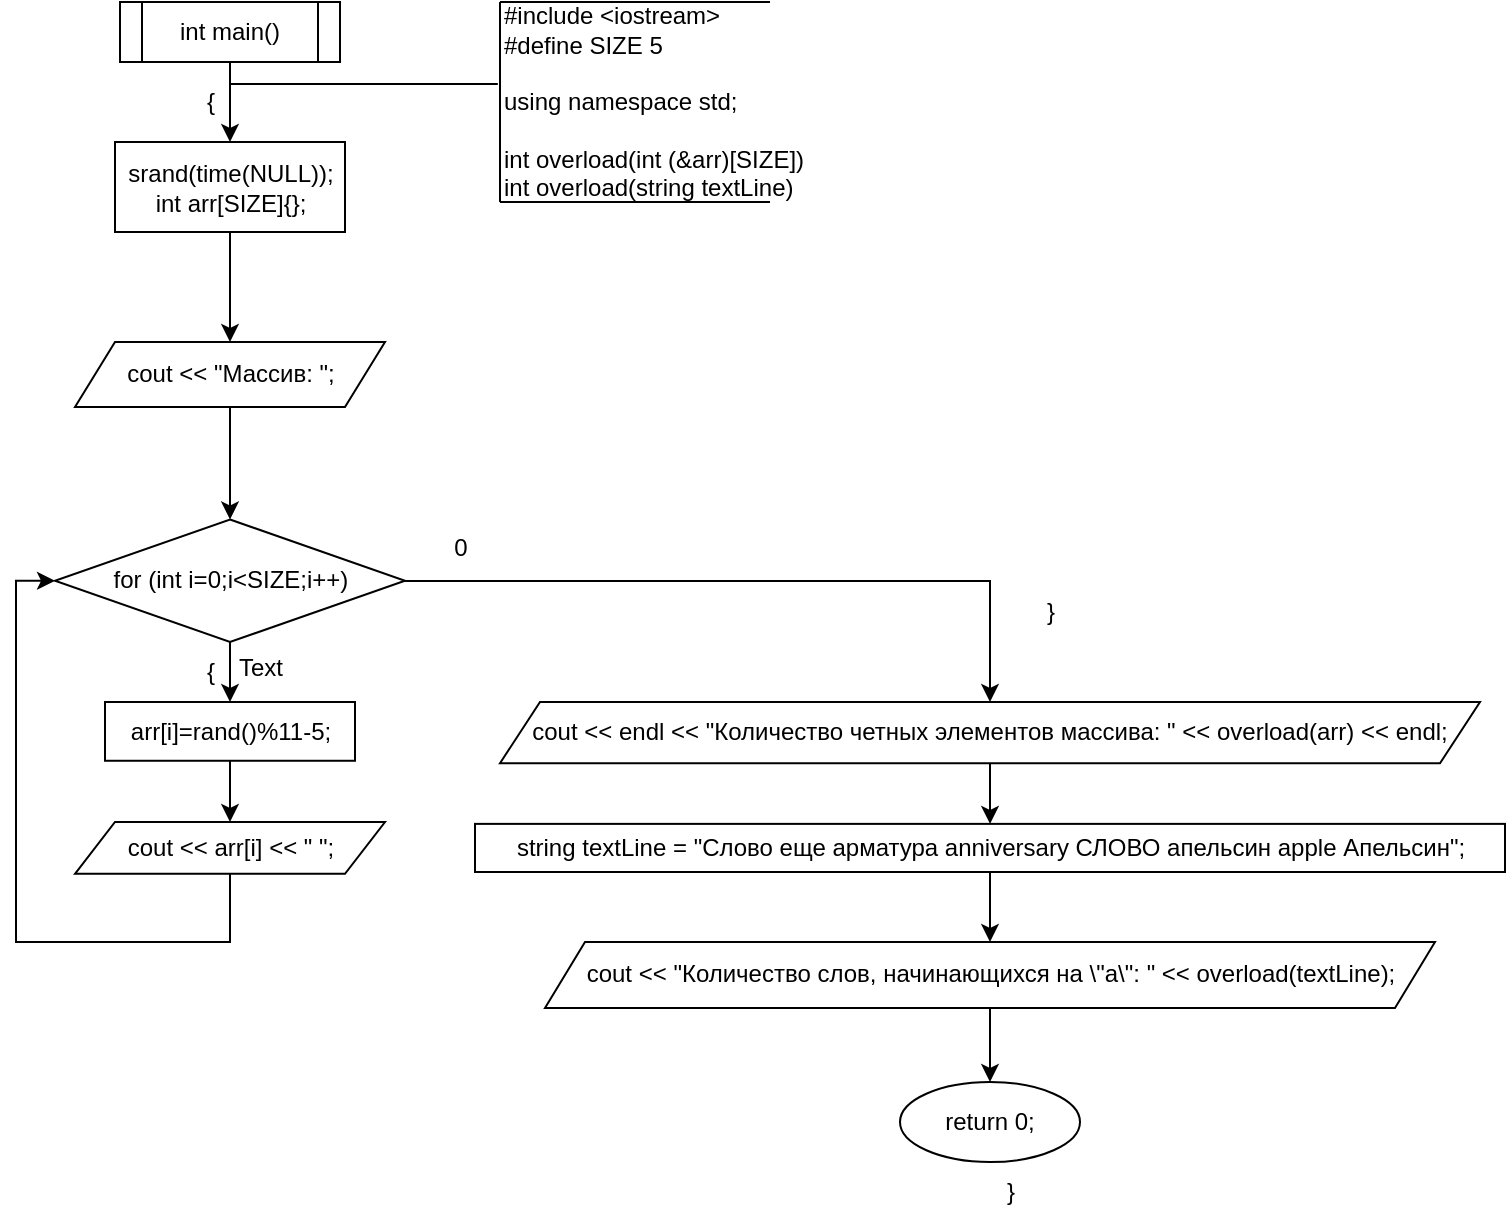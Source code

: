<mxfile version="26.1.0" pages="3">
  <diagram name="Страница — 1" id="OEZ5oefNO8KGh1glTvLB">
    <mxGraphModel dx="808" dy="1139" grid="1" gridSize="10" guides="1" tooltips="1" connect="1" arrows="1" fold="1" page="1" pageScale="1" pageWidth="827" pageHeight="1169" math="0" shadow="0">
      <root>
        <mxCell id="0" />
        <mxCell id="1" parent="0" />
        <mxCell id="WEcSPrMLyzdODoaJBSsY-3" value="" style="edgeStyle=orthogonalEdgeStyle;rounded=0;orthogonalLoop=1;jettySize=auto;html=1;" edge="1" parent="1" source="WEcSPrMLyzdODoaJBSsY-1" target="WEcSPrMLyzdODoaJBSsY-2">
          <mxGeometry relative="1" as="geometry" />
        </mxCell>
        <mxCell id="WEcSPrMLyzdODoaJBSsY-1" value="int main()" style="shape=process;whiteSpace=wrap;html=1;backgroundOutline=1;" vertex="1" parent="1">
          <mxGeometry x="350" y="550" width="110" height="30" as="geometry" />
        </mxCell>
        <mxCell id="WEcSPrMLyzdODoaJBSsY-5" value="" style="edgeStyle=orthogonalEdgeStyle;rounded=0;orthogonalLoop=1;jettySize=auto;html=1;" edge="1" parent="1" source="WEcSPrMLyzdODoaJBSsY-2" target="WEcSPrMLyzdODoaJBSsY-4">
          <mxGeometry relative="1" as="geometry" />
        </mxCell>
        <mxCell id="WEcSPrMLyzdODoaJBSsY-2" value="srand(time(NULL)); int arr[SIZE]{};" style="whiteSpace=wrap;html=1;" vertex="1" parent="1">
          <mxGeometry x="347.5" y="620" width="115" height="45" as="geometry" />
        </mxCell>
        <mxCell id="WEcSPrMLyzdODoaJBSsY-7" value="" style="edgeStyle=orthogonalEdgeStyle;rounded=0;orthogonalLoop=1;jettySize=auto;html=1;" edge="1" parent="1" source="WEcSPrMLyzdODoaJBSsY-4" target="WEcSPrMLyzdODoaJBSsY-6">
          <mxGeometry relative="1" as="geometry" />
        </mxCell>
        <mxCell id="WEcSPrMLyzdODoaJBSsY-4" value="cout &amp;lt;&amp;lt; &quot;Массив: &quot;;" style="shape=parallelogram;perimeter=parallelogramPerimeter;whiteSpace=wrap;html=1;fixedSize=1;" vertex="1" parent="1">
          <mxGeometry x="327.5" y="720" width="155" height="32.5" as="geometry" />
        </mxCell>
        <mxCell id="WEcSPrMLyzdODoaJBSsY-9" value="" style="edgeStyle=orthogonalEdgeStyle;rounded=0;orthogonalLoop=1;jettySize=auto;html=1;" edge="1" parent="1" source="WEcSPrMLyzdODoaJBSsY-6" target="WEcSPrMLyzdODoaJBSsY-8">
          <mxGeometry relative="1" as="geometry" />
        </mxCell>
        <mxCell id="WEcSPrMLyzdODoaJBSsY-14" value="" style="edgeStyle=orthogonalEdgeStyle;rounded=0;orthogonalLoop=1;jettySize=auto;html=1;" edge="1" parent="1" source="WEcSPrMLyzdODoaJBSsY-6" target="WEcSPrMLyzdODoaJBSsY-13">
          <mxGeometry relative="1" as="geometry" />
        </mxCell>
        <mxCell id="WEcSPrMLyzdODoaJBSsY-6" value="for (int i=0;i&amp;lt;SIZE;i++)" style="rhombus;whiteSpace=wrap;html=1;" vertex="1" parent="1">
          <mxGeometry x="317.5" y="808.75" width="175" height="61.25" as="geometry" />
        </mxCell>
        <mxCell id="WEcSPrMLyzdODoaJBSsY-11" value="" style="edgeStyle=orthogonalEdgeStyle;rounded=0;orthogonalLoop=1;jettySize=auto;html=1;" edge="1" parent="1" source="WEcSPrMLyzdODoaJBSsY-8" target="WEcSPrMLyzdODoaJBSsY-10">
          <mxGeometry relative="1" as="geometry" />
        </mxCell>
        <mxCell id="WEcSPrMLyzdODoaJBSsY-8" value="arr[i]=rand()%11-5;" style="whiteSpace=wrap;html=1;" vertex="1" parent="1">
          <mxGeometry x="342.5" y="900" width="125" height="29.38" as="geometry" />
        </mxCell>
        <mxCell id="WEcSPrMLyzdODoaJBSsY-12" style="edgeStyle=orthogonalEdgeStyle;rounded=0;orthogonalLoop=1;jettySize=auto;html=1;entryX=0;entryY=0.5;entryDx=0;entryDy=0;" edge="1" parent="1" source="WEcSPrMLyzdODoaJBSsY-10" target="WEcSPrMLyzdODoaJBSsY-6">
          <mxGeometry relative="1" as="geometry">
            <Array as="points">
              <mxPoint x="405" y="1020" />
              <mxPoint x="298" y="1020" />
              <mxPoint x="298" y="839" />
            </Array>
          </mxGeometry>
        </mxCell>
        <mxCell id="WEcSPrMLyzdODoaJBSsY-10" value="cout &amp;lt;&amp;lt; arr[i] &amp;lt;&amp;lt; &quot; &quot;;" style="shape=parallelogram;perimeter=parallelogramPerimeter;whiteSpace=wrap;html=1;fixedSize=1;" vertex="1" parent="1">
          <mxGeometry x="327.5" y="960" width="155" height="25.93" as="geometry" />
        </mxCell>
        <mxCell id="WEcSPrMLyzdODoaJBSsY-16" value="" style="edgeStyle=orthogonalEdgeStyle;rounded=0;orthogonalLoop=1;jettySize=auto;html=1;" edge="1" parent="1" source="WEcSPrMLyzdODoaJBSsY-13" target="WEcSPrMLyzdODoaJBSsY-15">
          <mxGeometry relative="1" as="geometry" />
        </mxCell>
        <mxCell id="WEcSPrMLyzdODoaJBSsY-13" value="cout &amp;lt;&amp;lt; endl &amp;lt;&amp;lt; &quot;Количество четных элементов массива: &quot; &amp;lt;&amp;lt; overload(arr) &amp;lt;&amp;lt; endl;" style="shape=parallelogram;perimeter=parallelogramPerimeter;whiteSpace=wrap;html=1;fixedSize=1;" vertex="1" parent="1">
          <mxGeometry x="540" y="900" width="490" height="30.63" as="geometry" />
        </mxCell>
        <mxCell id="WEcSPrMLyzdODoaJBSsY-18" value="" style="edgeStyle=orthogonalEdgeStyle;rounded=0;orthogonalLoop=1;jettySize=auto;html=1;" edge="1" parent="1" source="WEcSPrMLyzdODoaJBSsY-15" target="WEcSPrMLyzdODoaJBSsY-17">
          <mxGeometry relative="1" as="geometry" />
        </mxCell>
        <mxCell id="WEcSPrMLyzdODoaJBSsY-15" value="string textLine = &quot;Слово еще арматура anniversary СЛОВО апельсин apple Апельсин&quot;;" style="whiteSpace=wrap;html=1;" vertex="1" parent="1">
          <mxGeometry x="527.5" y="960.94" width="515" height="24.06" as="geometry" />
        </mxCell>
        <mxCell id="WEcSPrMLyzdODoaJBSsY-20" style="edgeStyle=orthogonalEdgeStyle;rounded=0;orthogonalLoop=1;jettySize=auto;html=1;entryX=0.5;entryY=0;entryDx=0;entryDy=0;" edge="1" parent="1" source="WEcSPrMLyzdODoaJBSsY-17" target="WEcSPrMLyzdODoaJBSsY-19">
          <mxGeometry relative="1" as="geometry" />
        </mxCell>
        <mxCell id="WEcSPrMLyzdODoaJBSsY-17" value="cout &amp;lt;&amp;lt; &quot;Количество слов, начинающихся на \&quot;a\&quot;: &quot; &amp;lt;&amp;lt; overload(textLine);" style="shape=parallelogram;perimeter=parallelogramPerimeter;whiteSpace=wrap;html=1;fixedSize=1;" vertex="1" parent="1">
          <mxGeometry x="562.5" y="1020" width="445" height="32.97" as="geometry" />
        </mxCell>
        <mxCell id="WEcSPrMLyzdODoaJBSsY-19" value="return 0;" style="ellipse;whiteSpace=wrap;html=1;" vertex="1" parent="1">
          <mxGeometry x="740" y="1090" width="90" height="40" as="geometry" />
        </mxCell>
        <mxCell id="WEcSPrMLyzdODoaJBSsY-21" value="#include &amp;lt;iostream&amp;gt; &lt;br&gt;#define SIZE 5 &lt;br&gt;&lt;br&gt;using namespace std; &lt;br&gt;&lt;br&gt;int overload(int (&amp;amp;arr)[SIZE])&lt;br&gt;int overload(string textLine)" style="text;html=1;align=left;verticalAlign=middle;whiteSpace=wrap;rounded=0;" vertex="1" parent="1">
          <mxGeometry x="540" y="550" width="180" height="100" as="geometry" />
        </mxCell>
        <mxCell id="WEcSPrMLyzdODoaJBSsY-22" value="" style="endArrow=none;html=1;rounded=0;entryX=0;entryY=0;entryDx=0;entryDy=0;exitX=0;exitY=1;exitDx=0;exitDy=0;" edge="1" parent="1" source="WEcSPrMLyzdODoaJBSsY-21" target="WEcSPrMLyzdODoaJBSsY-21">
          <mxGeometry width="50" height="50" relative="1" as="geometry">
            <mxPoint x="590" y="890" as="sourcePoint" />
            <mxPoint x="640" y="840" as="targetPoint" />
          </mxGeometry>
        </mxCell>
        <mxCell id="WEcSPrMLyzdODoaJBSsY-23" value="" style="endArrow=none;html=1;rounded=0;exitX=0;exitY=1;exitDx=0;exitDy=0;entryX=0.75;entryY=1;entryDx=0;entryDy=0;elbow=vertical;" edge="1" parent="1" source="WEcSPrMLyzdODoaJBSsY-21" target="WEcSPrMLyzdODoaJBSsY-21">
          <mxGeometry width="50" height="50" relative="1" as="geometry">
            <mxPoint x="590" y="890" as="sourcePoint" />
            <mxPoint x="640" y="840" as="targetPoint" />
          </mxGeometry>
        </mxCell>
        <mxCell id="WEcSPrMLyzdODoaJBSsY-24" value="" style="endArrow=none;html=1;rounded=0;exitX=0;exitY=0;exitDx=0;exitDy=0;entryX=0.75;entryY=0;entryDx=0;entryDy=0;" edge="1" parent="1" source="WEcSPrMLyzdODoaJBSsY-21" target="WEcSPrMLyzdODoaJBSsY-21">
          <mxGeometry width="50" height="50" relative="1" as="geometry">
            <mxPoint x="670" y="730" as="sourcePoint" />
            <mxPoint x="805" y="730" as="targetPoint" />
          </mxGeometry>
        </mxCell>
        <mxCell id="WEcSPrMLyzdODoaJBSsY-25" value="" style="endArrow=none;html=1;rounded=0;entryX=-0.006;entryY=0.41;entryDx=0;entryDy=0;entryPerimeter=0;" edge="1" parent="1" target="WEcSPrMLyzdODoaJBSsY-21">
          <mxGeometry width="50" height="50" relative="1" as="geometry">
            <mxPoint x="405" y="591" as="sourcePoint" />
            <mxPoint x="645" y="840" as="targetPoint" />
          </mxGeometry>
        </mxCell>
        <mxCell id="uY1pgQjxVI-YlbMC1iMW-1" value="{" style="text;html=1;align=center;verticalAlign=middle;resizable=0;points=[];autosize=1;strokeColor=none;fillColor=none;" vertex="1" parent="1">
          <mxGeometry x="380" y="585" width="30" height="30" as="geometry" />
        </mxCell>
        <mxCell id="uY1pgQjxVI-YlbMC1iMW-2" value="{" style="text;html=1;align=center;verticalAlign=middle;resizable=0;points=[];autosize=1;strokeColor=none;fillColor=none;" vertex="1" parent="1">
          <mxGeometry x="380" y="870" width="30" height="30" as="geometry" />
        </mxCell>
        <mxCell id="uY1pgQjxVI-YlbMC1iMW-3" value="}" style="text;html=1;align=center;verticalAlign=middle;resizable=0;points=[];autosize=1;strokeColor=none;fillColor=none;" vertex="1" parent="1">
          <mxGeometry x="800" y="840" width="30" height="30" as="geometry" />
        </mxCell>
        <mxCell id="uY1pgQjxVI-YlbMC1iMW-4" value="}" style="text;html=1;align=center;verticalAlign=middle;resizable=0;points=[];autosize=1;strokeColor=none;fillColor=none;" vertex="1" parent="1">
          <mxGeometry x="780" y="1130" width="30" height="30" as="geometry" />
        </mxCell>
        <mxCell id="uY1pgQjxVI-YlbMC1iMW-5" value="0" style="text;html=1;align=center;verticalAlign=middle;resizable=0;points=[];autosize=1;strokeColor=none;fillColor=none;" vertex="1" parent="1">
          <mxGeometry x="505" y="808" width="30" height="30" as="geometry" />
        </mxCell>
        <mxCell id="uY1pgQjxVI-YlbMC1iMW-6" value="Text" style="text;html=1;align=center;verticalAlign=middle;resizable=0;points=[];autosize=1;strokeColor=none;fillColor=none;" vertex="1" parent="1">
          <mxGeometry x="395" y="868" width="50" height="30" as="geometry" />
        </mxCell>
      </root>
    </mxGraphModel>
  </diagram>
  <diagram id="fBTJS0my6tPV7l4DMXGQ" name="Страница — 2">
    <mxGraphModel dx="557" dy="786" grid="1" gridSize="10" guides="1" tooltips="1" connect="1" arrows="1" fold="1" page="1" pageScale="1" pageWidth="827" pageHeight="1169" math="0" shadow="0">
      <root>
        <mxCell id="0" />
        <mxCell id="1" parent="0" />
        <mxCell id="ZpLvQZ4BvT8JkgzH3AOi-3" value="" style="edgeStyle=orthogonalEdgeStyle;rounded=0;orthogonalLoop=1;jettySize=auto;html=1;" edge="1" parent="1" source="ZpLvQZ4BvT8JkgzH3AOi-1" target="ZpLvQZ4BvT8JkgzH3AOi-2">
          <mxGeometry relative="1" as="geometry" />
        </mxCell>
        <mxCell id="ZpLvQZ4BvT8JkgzH3AOi-1" value="int overload(int (&amp;amp;arr)[SIZE])" style="shape=process;whiteSpace=wrap;html=1;backgroundOutline=1;" vertex="1" parent="1">
          <mxGeometry x="350" y="550" width="210" height="40" as="geometry" />
        </mxCell>
        <mxCell id="ZpLvQZ4BvT8JkgzH3AOi-5" value="" style="edgeStyle=orthogonalEdgeStyle;rounded=0;orthogonalLoop=1;jettySize=auto;html=1;" edge="1" parent="1" source="ZpLvQZ4BvT8JkgzH3AOi-2" target="ZpLvQZ4BvT8JkgzH3AOi-4">
          <mxGeometry relative="1" as="geometry" />
        </mxCell>
        <mxCell id="ZpLvQZ4BvT8JkgzH3AOi-2" value="int res=0;" style="whiteSpace=wrap;html=1;" vertex="1" parent="1">
          <mxGeometry x="412.5" y="620" width="85" height="30" as="geometry" />
        </mxCell>
        <mxCell id="ZpLvQZ4BvT8JkgzH3AOi-7" value="" style="edgeStyle=orthogonalEdgeStyle;rounded=0;orthogonalLoop=1;jettySize=auto;html=1;" edge="1" parent="1" source="ZpLvQZ4BvT8JkgzH3AOi-4" target="ZpLvQZ4BvT8JkgzH3AOi-6">
          <mxGeometry relative="1" as="geometry" />
        </mxCell>
        <mxCell id="ZpLvQZ4BvT8JkgzH3AOi-23" style="edgeStyle=orthogonalEdgeStyle;rounded=0;orthogonalLoop=1;jettySize=auto;html=1;entryX=0.5;entryY=0;entryDx=0;entryDy=0;" edge="1" parent="1" source="ZpLvQZ4BvT8JkgzH3AOi-4" target="ZpLvQZ4BvT8JkgzH3AOi-22">
          <mxGeometry relative="1" as="geometry" />
        </mxCell>
        <mxCell id="ZpLvQZ4BvT8JkgzH3AOi-4" value="for (int num: arr)" style="rhombus;whiteSpace=wrap;html=1;" vertex="1" parent="1">
          <mxGeometry x="388" y="690" width="135" height="45" as="geometry" />
        </mxCell>
        <mxCell id="ZpLvQZ4BvT8JkgzH3AOi-9" value="" style="edgeStyle=orthogonalEdgeStyle;rounded=0;orthogonalLoop=1;jettySize=auto;html=1;" edge="1" parent="1" source="ZpLvQZ4BvT8JkgzH3AOi-6" target="ZpLvQZ4BvT8JkgzH3AOi-8">
          <mxGeometry relative="1" as="geometry" />
        </mxCell>
        <mxCell id="ZpLvQZ4BvT8JkgzH3AOi-14" style="edgeStyle=orthogonalEdgeStyle;rounded=0;orthogonalLoop=1;jettySize=auto;html=1;entryX=0.5;entryY=0;entryDx=0;entryDy=0;" edge="1" parent="1" source="ZpLvQZ4BvT8JkgzH3AOi-6" target="ZpLvQZ4BvT8JkgzH3AOi-13">
          <mxGeometry relative="1" as="geometry">
            <Array as="points">
              <mxPoint x="571" y="799" />
            </Array>
          </mxGeometry>
        </mxCell>
        <mxCell id="ZpLvQZ4BvT8JkgzH3AOi-6" value="if (num==0)" style="rhombus;whiteSpace=wrap;html=1;" vertex="1" parent="1">
          <mxGeometry x="416" y="770" width="79.5" height="57.5" as="geometry" />
        </mxCell>
        <mxCell id="ZpLvQZ4BvT8JkgzH3AOi-19" style="edgeStyle=orthogonalEdgeStyle;rounded=0;orthogonalLoop=1;jettySize=auto;html=1;" edge="1" parent="1" source="ZpLvQZ4BvT8JkgzH3AOi-8">
          <mxGeometry relative="1" as="geometry">
            <mxPoint x="456" y="970" as="targetPoint" />
            <Array as="points">
              <mxPoint x="381" y="970" />
              <mxPoint x="456" y="970" />
            </Array>
          </mxGeometry>
        </mxCell>
        <mxCell id="ZpLvQZ4BvT8JkgzH3AOi-8" value="res++;" style="whiteSpace=wrap;html=1;" vertex="1" parent="1">
          <mxGeometry x="356" y="850" width="50.25" height="21.25" as="geometry" />
        </mxCell>
        <mxCell id="ZpLvQZ4BvT8JkgzH3AOi-16" style="edgeStyle=orthogonalEdgeStyle;rounded=0;orthogonalLoop=1;jettySize=auto;html=1;entryX=0.5;entryY=0;entryDx=0;entryDy=0;" edge="1" parent="1" source="ZpLvQZ4BvT8JkgzH3AOi-13" target="ZpLvQZ4BvT8JkgzH3AOi-15">
          <mxGeometry relative="1" as="geometry">
            <Array as="points">
              <mxPoint x="456" y="861" />
            </Array>
          </mxGeometry>
        </mxCell>
        <mxCell id="ZpLvQZ4BvT8JkgzH3AOi-17" style="edgeStyle=orthogonalEdgeStyle;rounded=0;orthogonalLoop=1;jettySize=auto;html=1;" edge="1" parent="1" source="ZpLvQZ4BvT8JkgzH3AOi-13">
          <mxGeometry relative="1" as="geometry">
            <mxPoint x="571" y="950" as="targetPoint" />
            <Array as="points">
              <mxPoint x="656" y="861" />
              <mxPoint x="656" y="950" />
            </Array>
          </mxGeometry>
        </mxCell>
        <mxCell id="ZpLvQZ4BvT8JkgzH3AOi-13" value="if (num%2==0)" style="rhombus;whiteSpace=wrap;html=1;" vertex="1" parent="1">
          <mxGeometry x="501" y="835.63" width="140" height="50" as="geometry" />
        </mxCell>
        <mxCell id="ZpLvQZ4BvT8JkgzH3AOi-18" style="edgeStyle=orthogonalEdgeStyle;rounded=0;orthogonalLoop=1;jettySize=auto;html=1;" edge="1" parent="1" source="ZpLvQZ4BvT8JkgzH3AOi-15">
          <mxGeometry relative="1" as="geometry">
            <mxPoint x="576" y="950" as="targetPoint" />
            <Array as="points">
              <mxPoint x="456" y="950" />
            </Array>
          </mxGeometry>
        </mxCell>
        <mxCell id="ZpLvQZ4BvT8JkgzH3AOi-15" value="res++;" style="whiteSpace=wrap;html=1;" vertex="1" parent="1">
          <mxGeometry x="430.63" y="900" width="50.25" height="21.25" as="geometry" />
        </mxCell>
        <mxCell id="ZpLvQZ4BvT8JkgzH3AOi-20" value="" style="endArrow=classic;html=1;rounded=0;" edge="1" parent="1">
          <mxGeometry width="50" height="50" relative="1" as="geometry">
            <mxPoint x="573" y="950" as="sourcePoint" />
            <mxPoint x="456" y="970" as="targetPoint" />
            <Array as="points">
              <mxPoint x="573" y="970" />
            </Array>
          </mxGeometry>
        </mxCell>
        <mxCell id="ZpLvQZ4BvT8JkgzH3AOi-21" value="" style="endArrow=classic;html=1;rounded=0;entryX=0;entryY=0.5;entryDx=0;entryDy=0;" edge="1" parent="1" target="ZpLvQZ4BvT8JkgzH3AOi-4">
          <mxGeometry width="50" height="50" relative="1" as="geometry">
            <mxPoint x="456" y="970" as="sourcePoint" />
            <mxPoint x="536" y="740" as="targetPoint" />
            <Array as="points">
              <mxPoint x="456" y="1000" />
              <mxPoint x="350" y="1000" />
              <mxPoint x="350" y="713" />
            </Array>
          </mxGeometry>
        </mxCell>
        <mxCell id="ZpLvQZ4BvT8JkgzH3AOi-22" value="return res;" style="ellipse;whiteSpace=wrap;html=1;" vertex="1" parent="1">
          <mxGeometry x="620" y="783.75" width="80" height="30" as="geometry" />
        </mxCell>
        <mxCell id="a2vk_mic9UU5wd8NqL15-1" value="{" style="text;html=1;align=center;verticalAlign=middle;resizable=0;points=[];autosize=1;strokeColor=none;fillColor=none;" vertex="1" parent="1">
          <mxGeometry x="425" y="588" width="30" height="30" as="geometry" />
        </mxCell>
        <mxCell id="a2vk_mic9UU5wd8NqL15-2" value="}" style="text;html=1;align=center;verticalAlign=middle;resizable=0;points=[];autosize=1;strokeColor=none;fillColor=none;" vertex="1" parent="1">
          <mxGeometry x="645" y="818" width="30" height="30" as="geometry" />
        </mxCell>
        <mxCell id="a2vk_mic9UU5wd8NqL15-3" value="1" style="text;html=1;align=center;verticalAlign=middle;resizable=0;points=[];autosize=1;strokeColor=none;fillColor=none;" vertex="1" parent="1">
          <mxGeometry x="465" y="838" width="30" height="30" as="geometry" />
        </mxCell>
        <mxCell id="a2vk_mic9UU5wd8NqL15-4" value="0" style="text;html=1;align=center;verticalAlign=middle;resizable=0;points=[];autosize=1;strokeColor=none;fillColor=none;" vertex="1" parent="1">
          <mxGeometry x="629" y="837" width="30" height="30" as="geometry" />
        </mxCell>
        <mxCell id="a2vk_mic9UU5wd8NqL15-5" value="1" style="text;html=1;align=center;verticalAlign=middle;resizable=0;points=[];autosize=1;strokeColor=none;fillColor=none;" vertex="1" parent="1">
          <mxGeometry x="376.25" y="770" width="30" height="30" as="geometry" />
        </mxCell>
        <mxCell id="a2vk_mic9UU5wd8NqL15-6" value="1" style="text;html=1;align=center;verticalAlign=middle;resizable=0;points=[];autosize=1;strokeColor=none;fillColor=none;" vertex="1" parent="1">
          <mxGeometry x="450.88" y="735" width="30" height="30" as="geometry" />
        </mxCell>
        <mxCell id="a2vk_mic9UU5wd8NqL15-7" value="}" style="text;html=1;align=center;verticalAlign=middle;resizable=0;points=[];autosize=1;strokeColor=none;fillColor=none;" vertex="1" parent="1">
          <mxGeometry x="659" y="720" width="30" height="30" as="geometry" />
        </mxCell>
        <mxCell id="a2vk_mic9UU5wd8NqL15-8" value="0" style="text;html=1;align=center;verticalAlign=middle;resizable=0;points=[];autosize=1;strokeColor=none;fillColor=none;" vertex="1" parent="1">
          <mxGeometry x="525" y="768" width="30" height="30" as="geometry" />
        </mxCell>
        <mxCell id="a2vk_mic9UU5wd8NqL15-9" value="0" style="text;html=1;align=center;verticalAlign=middle;resizable=0;points=[];autosize=1;strokeColor=none;fillColor=none;" vertex="1" parent="1">
          <mxGeometry x="525" y="690" width="30" height="30" as="geometry" />
        </mxCell>
        <mxCell id="a2vk_mic9UU5wd8NqL15-11" value="{" style="text;html=1;align=center;verticalAlign=middle;resizable=0;points=[];autosize=1;strokeColor=none;fillColor=none;" vertex="1" parent="1">
          <mxGeometry x="420.88" y="735" width="30" height="30" as="geometry" />
        </mxCell>
      </root>
    </mxGraphModel>
  </diagram>
  <diagram id="mGK-OPdbzvX2OKa4iaOB" name="Страница — 3">
    <mxGraphModel dx="808" dy="1139" grid="1" gridSize="10" guides="1" tooltips="1" connect="1" arrows="1" fold="1" page="1" pageScale="1" pageWidth="827" pageHeight="1169" math="0" shadow="0">
      <root>
        <mxCell id="0" />
        <mxCell id="1" parent="0" />
        <mxCell id="RnM8XHCnd0a3Hbcq0Cgg-3" value="" style="edgeStyle=orthogonalEdgeStyle;rounded=0;orthogonalLoop=1;jettySize=auto;html=1;" edge="1" parent="1" source="RnM8XHCnd0a3Hbcq0Cgg-1" target="RnM8XHCnd0a3Hbcq0Cgg-2">
          <mxGeometry relative="1" as="geometry" />
        </mxCell>
        <mxCell id="RnM8XHCnd0a3Hbcq0Cgg-1" value="int overload(string textLine)" style="shape=process;whiteSpace=wrap;html=1;backgroundOutline=1;" vertex="1" parent="1">
          <mxGeometry x="350" y="550" width="210" height="30" as="geometry" />
        </mxCell>
        <mxCell id="RnM8XHCnd0a3Hbcq0Cgg-5" value="" style="edgeStyle=orthogonalEdgeStyle;rounded=0;orthogonalLoop=1;jettySize=auto;html=1;" edge="1" parent="1" source="RnM8XHCnd0a3Hbcq0Cgg-2" target="RnM8XHCnd0a3Hbcq0Cgg-4">
          <mxGeometry relative="1" as="geometry" />
        </mxCell>
        <mxCell id="RnM8XHCnd0a3Hbcq0Cgg-2" value="int res=0; &lt;br&gt;bool isFirst = true, findNext = false;" style="whiteSpace=wrap;html=1;" vertex="1" parent="1">
          <mxGeometry x="352.5" y="620" width="205" height="35" as="geometry" />
        </mxCell>
        <mxCell id="RnM8XHCnd0a3Hbcq0Cgg-7" value="" style="edgeStyle=orthogonalEdgeStyle;rounded=0;orthogonalLoop=1;jettySize=auto;html=1;" edge="1" parent="1" source="RnM8XHCnd0a3Hbcq0Cgg-4" target="RnM8XHCnd0a3Hbcq0Cgg-6">
          <mxGeometry relative="1" as="geometry" />
        </mxCell>
        <mxCell id="RnM8XHCnd0a3Hbcq0Cgg-24" style="edgeStyle=orthogonalEdgeStyle;rounded=0;orthogonalLoop=1;jettySize=auto;html=1;entryX=0.5;entryY=0;entryDx=0;entryDy=0;" edge="1" parent="1" source="RnM8XHCnd0a3Hbcq0Cgg-4" target="RnM8XHCnd0a3Hbcq0Cgg-18">
          <mxGeometry relative="1" as="geometry" />
        </mxCell>
        <mxCell id="RnM8XHCnd0a3Hbcq0Cgg-4" value="for (char c: textLine)" style="rhombus;whiteSpace=wrap;html=1;" vertex="1" parent="1">
          <mxGeometry x="362.5" y="690" width="185" height="47.5" as="geometry" />
        </mxCell>
        <mxCell id="RnM8XHCnd0a3Hbcq0Cgg-9" value="" style="edgeStyle=orthogonalEdgeStyle;rounded=0;orthogonalLoop=1;jettySize=auto;html=1;" edge="1" parent="1" source="RnM8XHCnd0a3Hbcq0Cgg-6" target="RnM8XHCnd0a3Hbcq0Cgg-8">
          <mxGeometry relative="1" as="geometry" />
        </mxCell>
        <mxCell id="RnM8XHCnd0a3Hbcq0Cgg-11" style="edgeStyle=orthogonalEdgeStyle;rounded=0;orthogonalLoop=1;jettySize=auto;html=1;" edge="1" parent="1" source="RnM8XHCnd0a3Hbcq0Cgg-6">
          <mxGeometry relative="1" as="geometry">
            <mxPoint x="450" y="910" as="targetPoint" />
            <Array as="points">
              <mxPoint x="600" y="799" />
              <mxPoint x="600" y="910" />
            </Array>
          </mxGeometry>
        </mxCell>
        <mxCell id="RnM8XHCnd0a3Hbcq0Cgg-6" value="if ((c==&#39;a&#39;||int(c)==-80)&amp;amp;&amp;amp;!findNext)" style="rhombus;whiteSpace=wrap;html=1;" vertex="1" parent="1">
          <mxGeometry x="327.5" y="770" width="255" height="58.75" as="geometry" />
        </mxCell>
        <mxCell id="RnM8XHCnd0a3Hbcq0Cgg-10" style="edgeStyle=orthogonalEdgeStyle;rounded=0;orthogonalLoop=1;jettySize=auto;html=1;" edge="1" parent="1" source="RnM8XHCnd0a3Hbcq0Cgg-8">
          <mxGeometry relative="1" as="geometry">
            <mxPoint x="450" y="910" as="targetPoint" />
            <Array as="points">
              <mxPoint x="270" y="910" />
            </Array>
          </mxGeometry>
        </mxCell>
        <mxCell id="RnM8XHCnd0a3Hbcq0Cgg-8" value="res++;&lt;br&gt;findNext=true;" style="whiteSpace=wrap;html=1;" vertex="1" parent="1">
          <mxGeometry x="230" y="840" width="80" height="40.63" as="geometry" />
        </mxCell>
        <mxCell id="RnM8XHCnd0a3Hbcq0Cgg-15" value="" style="edgeStyle=orthogonalEdgeStyle;rounded=0;orthogonalLoop=1;jettySize=auto;html=1;" edge="1" parent="1" source="RnM8XHCnd0a3Hbcq0Cgg-12" target="RnM8XHCnd0a3Hbcq0Cgg-14">
          <mxGeometry relative="1" as="geometry">
            <Array as="points">
              <mxPoint x="390" y="960" />
            </Array>
          </mxGeometry>
        </mxCell>
        <mxCell id="RnM8XHCnd0a3Hbcq0Cgg-16" style="edgeStyle=orthogonalEdgeStyle;rounded=0;orthogonalLoop=1;jettySize=auto;html=1;" edge="1" parent="1" source="RnM8XHCnd0a3Hbcq0Cgg-12">
          <mxGeometry relative="1" as="geometry">
            <mxPoint x="450" y="1050" as="targetPoint" />
            <Array as="points">
              <mxPoint x="510" y="960" />
              <mxPoint x="510" y="1050" />
            </Array>
          </mxGeometry>
        </mxCell>
        <mxCell id="RnM8XHCnd0a3Hbcq0Cgg-12" value="if (c==&#39; &#39;)" style="rhombus;whiteSpace=wrap;html=1;" vertex="1" parent="1">
          <mxGeometry x="405" y="940" width="90" height="40" as="geometry" />
        </mxCell>
        <mxCell id="RnM8XHCnd0a3Hbcq0Cgg-13" value="" style="endArrow=classic;html=1;rounded=0;entryX=0.5;entryY=0;entryDx=0;entryDy=0;" edge="1" parent="1" target="RnM8XHCnd0a3Hbcq0Cgg-12">
          <mxGeometry width="50" height="50" relative="1" as="geometry">
            <mxPoint x="450" y="910" as="sourcePoint" />
            <mxPoint x="440" y="560" as="targetPoint" />
          </mxGeometry>
        </mxCell>
        <mxCell id="RnM8XHCnd0a3Hbcq0Cgg-17" style="edgeStyle=orthogonalEdgeStyle;rounded=0;orthogonalLoop=1;jettySize=auto;html=1;" edge="1" parent="1" source="RnM8XHCnd0a3Hbcq0Cgg-14">
          <mxGeometry relative="1" as="geometry">
            <mxPoint x="450" y="1050" as="targetPoint" />
            <Array as="points">
              <mxPoint x="390" y="1050" />
            </Array>
          </mxGeometry>
        </mxCell>
        <mxCell id="RnM8XHCnd0a3Hbcq0Cgg-14" value="findNext = false;" style="whiteSpace=wrap;html=1;" vertex="1" parent="1">
          <mxGeometry x="340" y="1000" width="100" height="20" as="geometry" />
        </mxCell>
        <mxCell id="RnM8XHCnd0a3Hbcq0Cgg-18" value="return res;" style="ellipse;whiteSpace=wrap;html=1;" vertex="1" parent="1">
          <mxGeometry x="660" y="784.38" width="90" height="30" as="geometry" />
        </mxCell>
        <mxCell id="RnM8XHCnd0a3Hbcq0Cgg-19" value="" style="endArrow=classic;html=1;rounded=0;entryX=0;entryY=0.5;entryDx=0;entryDy=0;" edge="1" parent="1" target="RnM8XHCnd0a3Hbcq0Cgg-4">
          <mxGeometry width="50" height="50" relative="1" as="geometry">
            <mxPoint x="450" y="1050" as="sourcePoint" />
            <mxPoint x="460" y="760" as="targetPoint" />
            <Array as="points">
              <mxPoint x="450" y="1070" />
              <mxPoint x="210" y="1070" />
              <mxPoint x="210" y="710" />
            </Array>
          </mxGeometry>
        </mxCell>
        <mxCell id="RnM8XHCnd0a3Hbcq0Cgg-20" value="{" style="text;html=1;align=center;verticalAlign=middle;resizable=0;points=[];autosize=1;strokeColor=none;fillColor=none;" vertex="1" parent="1">
          <mxGeometry x="414" y="585" width="30" height="30" as="geometry" />
        </mxCell>
        <mxCell id="RnM8XHCnd0a3Hbcq0Cgg-21" value="}" style="text;html=1;align=center;verticalAlign=middle;resizable=0;points=[];autosize=1;strokeColor=none;fillColor=none;" vertex="1" parent="1">
          <mxGeometry x="690" y="814.38" width="30" height="30" as="geometry" />
        </mxCell>
        <mxCell id="RnM8XHCnd0a3Hbcq0Cgg-22" value="}" style="text;html=1;align=center;verticalAlign=middle;resizable=0;points=[];autosize=1;strokeColor=none;fillColor=none;" vertex="1" parent="1">
          <mxGeometry x="450" y="910" width="30" height="30" as="geometry" />
        </mxCell>
        <mxCell id="RnM8XHCnd0a3Hbcq0Cgg-23" value="}" style="text;html=1;align=center;verticalAlign=middle;resizable=0;points=[];autosize=1;strokeColor=none;fillColor=none;" vertex="1" parent="1">
          <mxGeometry x="710" y="720" width="30" height="30" as="geometry" />
        </mxCell>
        <mxCell id="RnM8XHCnd0a3Hbcq0Cgg-25" value="{" style="text;html=1;align=center;verticalAlign=middle;resizable=0;points=[];autosize=1;strokeColor=none;fillColor=none;" vertex="1" parent="1">
          <mxGeometry x="414" y="740" width="30" height="30" as="geometry" />
        </mxCell>
        <mxCell id="RnM8XHCnd0a3Hbcq0Cgg-26" value="{" style="text;html=1;align=center;verticalAlign=middle;resizable=0;points=[];autosize=1;strokeColor=none;fillColor=none;" vertex="1" parent="1">
          <mxGeometry x="240" y="798.75" width="30" height="30" as="geometry" />
        </mxCell>
        <mxCell id="RnM8XHCnd0a3Hbcq0Cgg-27" value="1" style="text;html=1;align=center;verticalAlign=middle;resizable=0;points=[];autosize=1;strokeColor=none;fillColor=none;" vertex="1" parent="1">
          <mxGeometry x="297.5" y="768.75" width="30" height="30" as="geometry" />
        </mxCell>
        <mxCell id="RnM8XHCnd0a3Hbcq0Cgg-28" value="1" style="text;html=1;align=center;verticalAlign=middle;resizable=0;points=[];autosize=1;strokeColor=none;fillColor=none;" vertex="1" parent="1">
          <mxGeometry x="460" y="740" width="30" height="30" as="geometry" />
        </mxCell>
        <mxCell id="RnM8XHCnd0a3Hbcq0Cgg-29" value="1" style="text;html=1;align=center;verticalAlign=middle;resizable=0;points=[];autosize=1;strokeColor=none;fillColor=none;" vertex="1" parent="1">
          <mxGeometry x="375" y="930" width="30" height="30" as="geometry" />
        </mxCell>
        <mxCell id="RnM8XHCnd0a3Hbcq0Cgg-30" value="0" style="text;html=1;align=center;verticalAlign=middle;resizable=0;points=[];autosize=1;strokeColor=none;fillColor=none;" vertex="1" parent="1">
          <mxGeometry x="489" y="934" width="30" height="30" as="geometry" />
        </mxCell>
        <mxCell id="RnM8XHCnd0a3Hbcq0Cgg-31" value="0" style="text;html=1;align=center;verticalAlign=middle;resizable=0;points=[];autosize=1;strokeColor=none;fillColor=none;" vertex="1" parent="1">
          <mxGeometry x="570" y="690" width="30" height="30" as="geometry" />
        </mxCell>
        <mxCell id="RnM8XHCnd0a3Hbcq0Cgg-32" value="0" style="text;html=1;align=center;verticalAlign=middle;resizable=0;points=[];autosize=1;strokeColor=none;fillColor=none;" vertex="1" parent="1">
          <mxGeometry x="570" y="776" width="30" height="30" as="geometry" />
        </mxCell>
      </root>
    </mxGraphModel>
  </diagram>
</mxfile>
